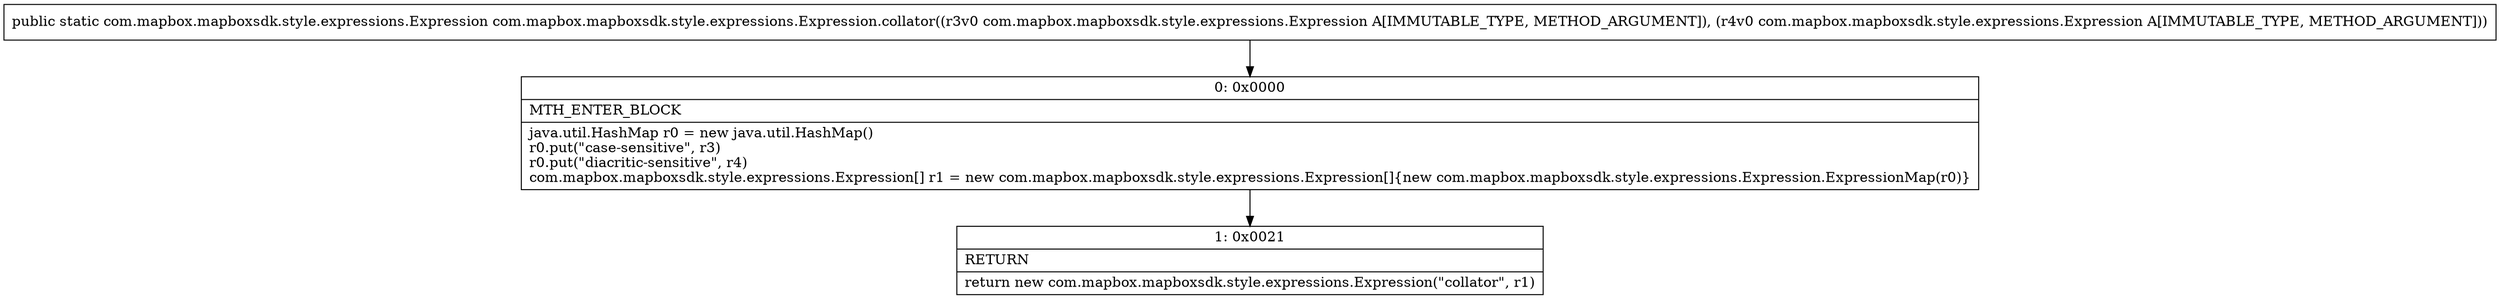 digraph "CFG forcom.mapbox.mapboxsdk.style.expressions.Expression.collator(Lcom\/mapbox\/mapboxsdk\/style\/expressions\/Expression;Lcom\/mapbox\/mapboxsdk\/style\/expressions\/Expression;)Lcom\/mapbox\/mapboxsdk\/style\/expressions\/Expression;" {
Node_0 [shape=record,label="{0\:\ 0x0000|MTH_ENTER_BLOCK\l|java.util.HashMap r0 = new java.util.HashMap()\lr0.put(\"case\-sensitive\", r3)\lr0.put(\"diacritic\-sensitive\", r4)\lcom.mapbox.mapboxsdk.style.expressions.Expression[] r1 = new com.mapbox.mapboxsdk.style.expressions.Expression[]\{new com.mapbox.mapboxsdk.style.expressions.Expression.ExpressionMap(r0)\}\l}"];
Node_1 [shape=record,label="{1\:\ 0x0021|RETURN\l|return new com.mapbox.mapboxsdk.style.expressions.Expression(\"collator\", r1)\l}"];
MethodNode[shape=record,label="{public static com.mapbox.mapboxsdk.style.expressions.Expression com.mapbox.mapboxsdk.style.expressions.Expression.collator((r3v0 com.mapbox.mapboxsdk.style.expressions.Expression A[IMMUTABLE_TYPE, METHOD_ARGUMENT]), (r4v0 com.mapbox.mapboxsdk.style.expressions.Expression A[IMMUTABLE_TYPE, METHOD_ARGUMENT])) }"];
MethodNode -> Node_0;
Node_0 -> Node_1;
}

